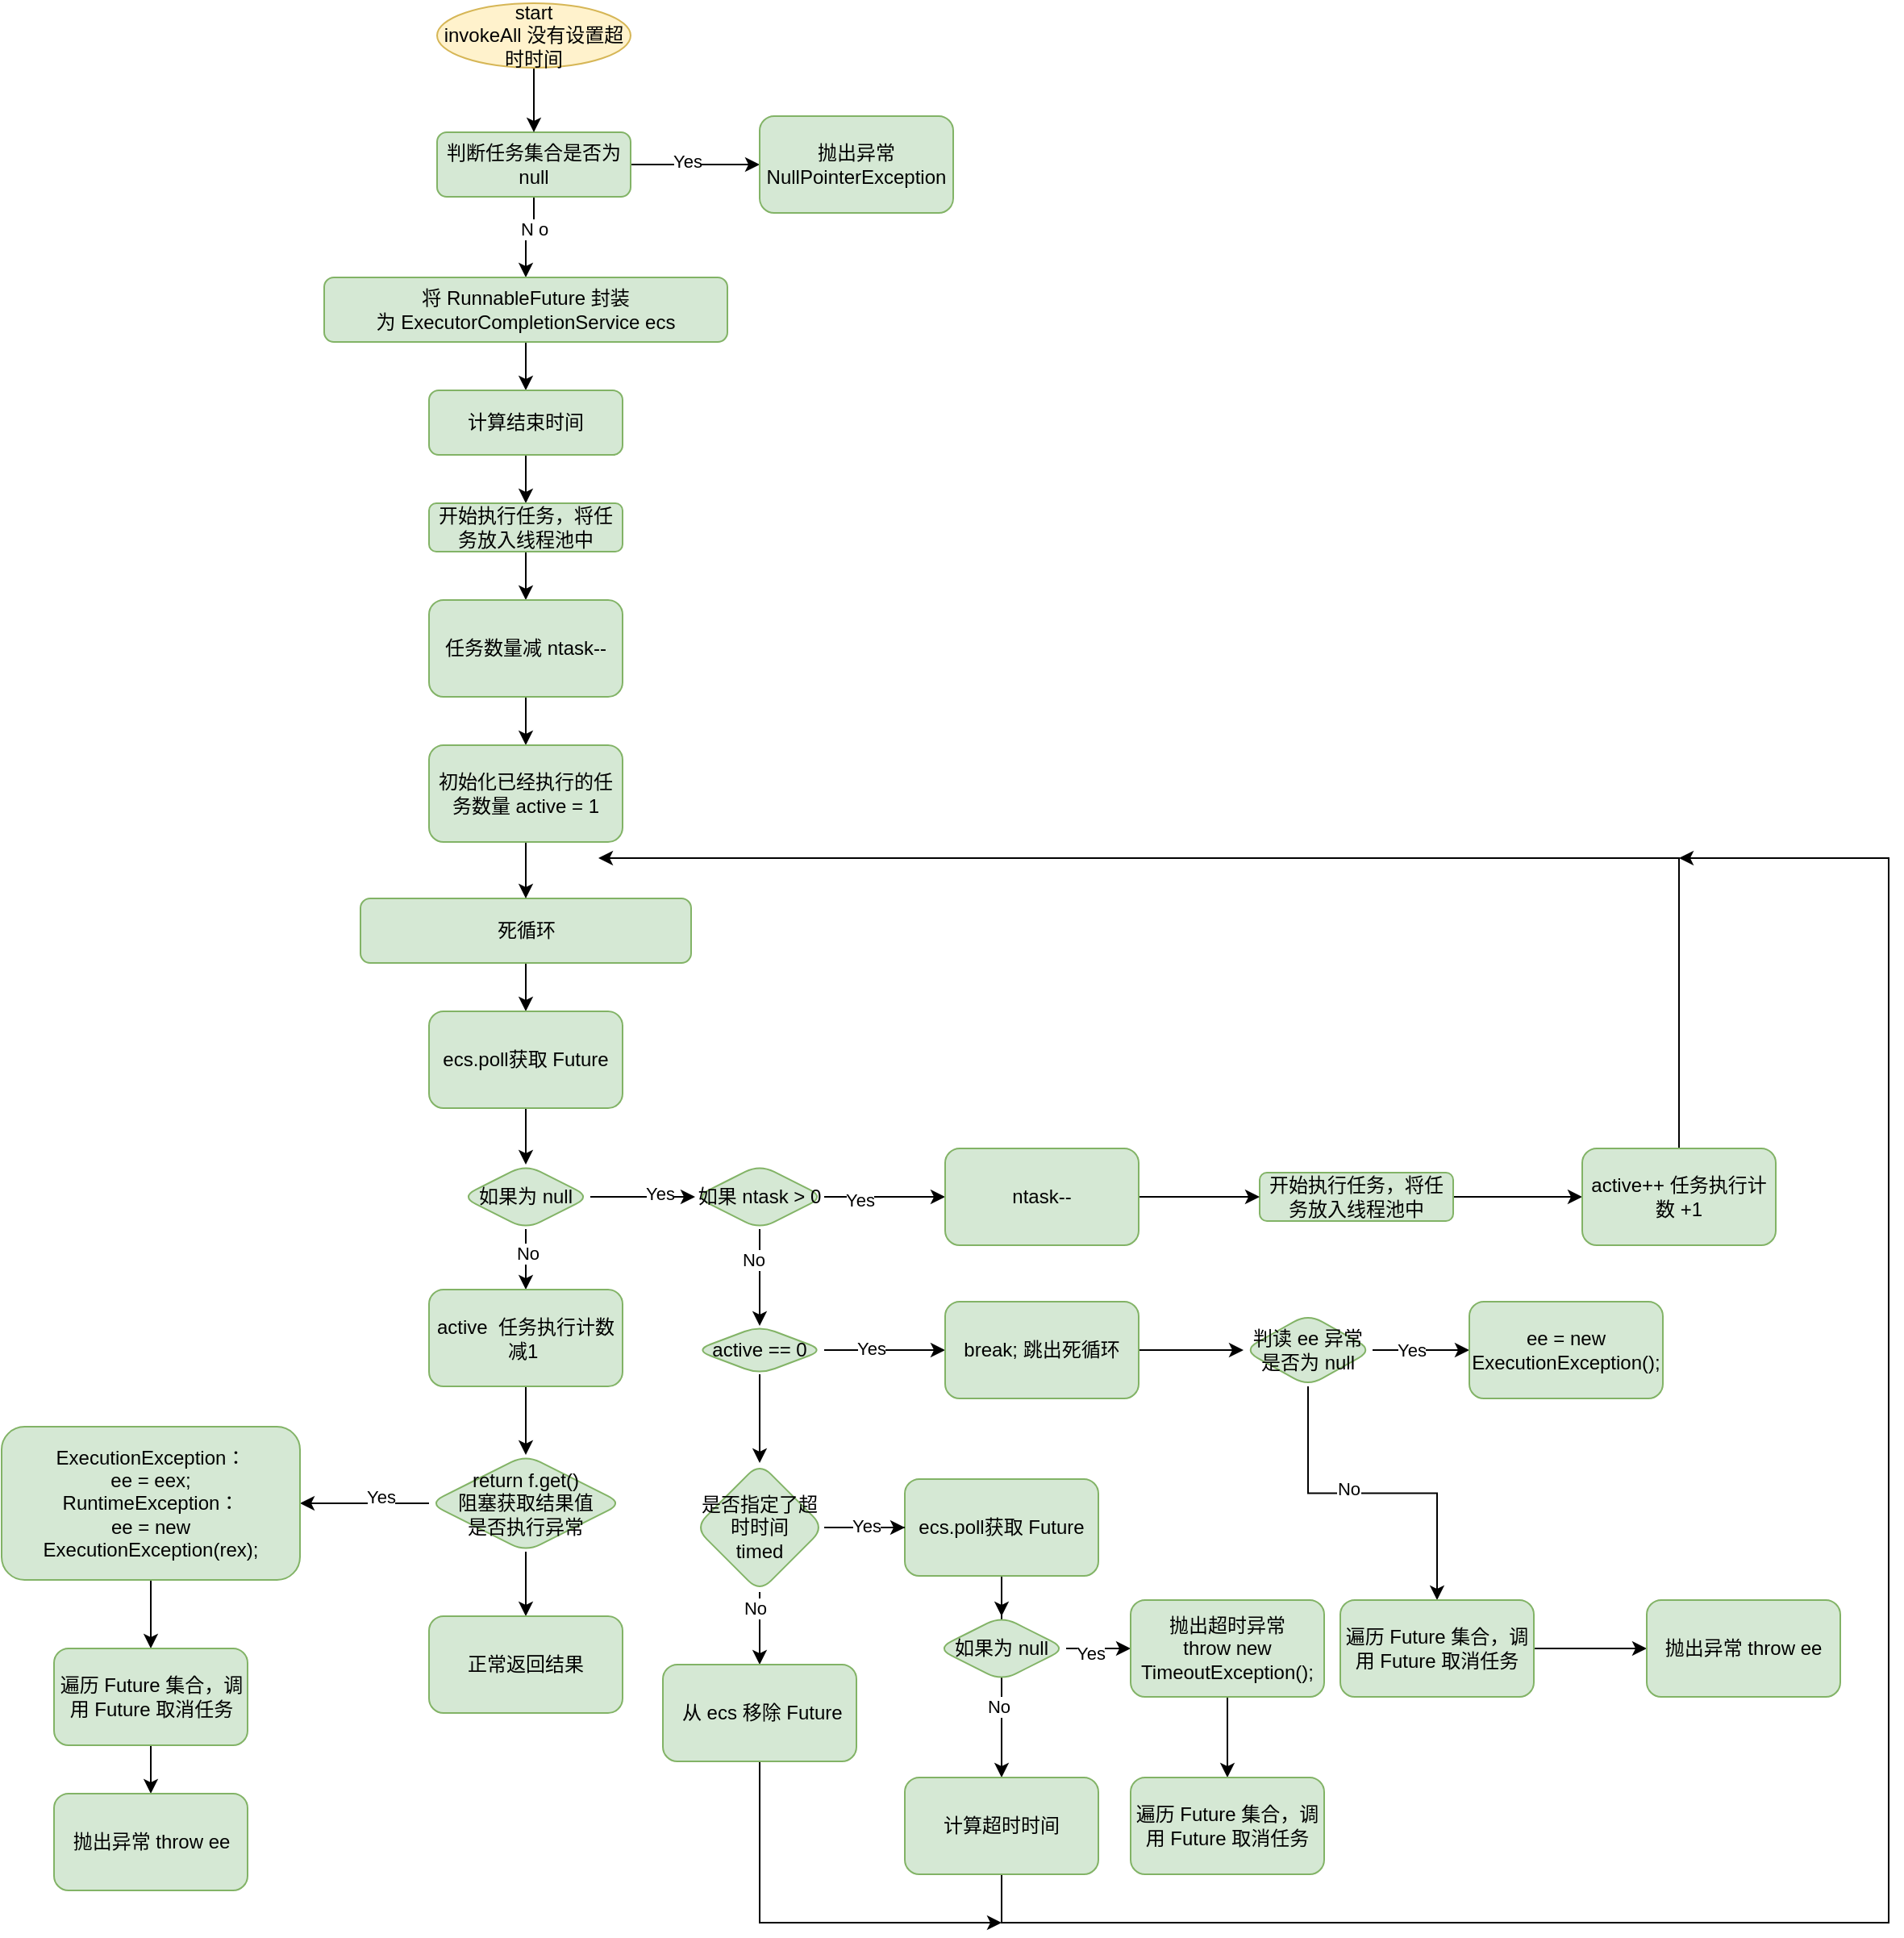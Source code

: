 <mxfile version="20.2.3" type="github">
  <diagram id="Ynf6QPGDEZ-ptIwz1Awv" name="第 1 页">
    <mxGraphModel dx="2125" dy="776" grid="1" gridSize="10" guides="1" tooltips="1" connect="1" arrows="1" fold="1" page="1" pageScale="1" pageWidth="827" pageHeight="1169" math="0" shadow="0">
      <root>
        <mxCell id="0" />
        <mxCell id="1" parent="0" />
        <mxCell id="_4qr_AEgsPWRSvo8s8fp-1" value="" style="edgeStyle=orthogonalEdgeStyle;rounded=0;orthogonalLoop=1;jettySize=auto;html=1;" edge="1" parent="1" source="_4qr_AEgsPWRSvo8s8fp-5" target="_4qr_AEgsPWRSvo8s8fp-8">
          <mxGeometry relative="1" as="geometry" />
        </mxCell>
        <mxCell id="_4qr_AEgsPWRSvo8s8fp-2" value="Yes" style="edgeLabel;html=1;align=center;verticalAlign=middle;resizable=0;points=[];" vertex="1" connectable="0" parent="_4qr_AEgsPWRSvo8s8fp-1">
          <mxGeometry x="-0.13" y="2" relative="1" as="geometry">
            <mxPoint as="offset" />
          </mxGeometry>
        </mxCell>
        <mxCell id="_4qr_AEgsPWRSvo8s8fp-3" value="" style="edgeStyle=orthogonalEdgeStyle;rounded=0;orthogonalLoop=1;jettySize=auto;html=1;" edge="1" parent="1" source="_4qr_AEgsPWRSvo8s8fp-5" target="_4qr_AEgsPWRSvo8s8fp-30">
          <mxGeometry relative="1" as="geometry" />
        </mxCell>
        <mxCell id="_4qr_AEgsPWRSvo8s8fp-4" value="N o" style="edgeLabel;html=1;align=center;verticalAlign=middle;resizable=0;points=[];" vertex="1" connectable="0" parent="_4qr_AEgsPWRSvo8s8fp-3">
          <mxGeometry x="-0.3" relative="1" as="geometry">
            <mxPoint as="offset" />
          </mxGeometry>
        </mxCell>
        <mxCell id="_4qr_AEgsPWRSvo8s8fp-5" value="判断任务集合是否为 null" style="rounded=1;whiteSpace=wrap;html=1;fillColor=#d5e8d4;strokeColor=#82b366;" vertex="1" parent="1">
          <mxGeometry x="110" y="110" width="120" height="40" as="geometry" />
        </mxCell>
        <mxCell id="_4qr_AEgsPWRSvo8s8fp-6" style="edgeStyle=orthogonalEdgeStyle;rounded=0;orthogonalLoop=1;jettySize=auto;html=1;exitX=0.5;exitY=1;exitDx=0;exitDy=0;entryX=0.5;entryY=0;entryDx=0;entryDy=0;" edge="1" parent="1" source="_4qr_AEgsPWRSvo8s8fp-7" target="_4qr_AEgsPWRSvo8s8fp-5">
          <mxGeometry relative="1" as="geometry" />
        </mxCell>
        <mxCell id="_4qr_AEgsPWRSvo8s8fp-7" value="start&lt;br&gt;invokeAll 没有设置超时时间" style="ellipse;whiteSpace=wrap;html=1;fillColor=#fff2cc;strokeColor=#d6b656;" vertex="1" parent="1">
          <mxGeometry x="110" y="30" width="120" height="40" as="geometry" />
        </mxCell>
        <mxCell id="_4qr_AEgsPWRSvo8s8fp-8" value="抛出异常NullPointerException" style="whiteSpace=wrap;html=1;fillColor=#d5e8d4;strokeColor=#82b366;rounded=1;" vertex="1" parent="1">
          <mxGeometry x="310" y="100" width="120" height="60" as="geometry" />
        </mxCell>
        <mxCell id="_4qr_AEgsPWRSvo8s8fp-45" value="" style="edgeStyle=orthogonalEdgeStyle;rounded=0;orthogonalLoop=1;jettySize=auto;html=1;" edge="1" parent="1" source="_4qr_AEgsPWRSvo8s8fp-30" target="_4qr_AEgsPWRSvo8s8fp-44">
          <mxGeometry relative="1" as="geometry" />
        </mxCell>
        <mxCell id="_4qr_AEgsPWRSvo8s8fp-30" value="将 RunnableFuture 封装为&amp;nbsp;ExecutorCompletionService ecs" style="whiteSpace=wrap;html=1;fillColor=#d5e8d4;strokeColor=#82b366;rounded=1;" vertex="1" parent="1">
          <mxGeometry x="40" y="200" width="250" height="40" as="geometry" />
        </mxCell>
        <mxCell id="_4qr_AEgsPWRSvo8s8fp-54" value="" style="edgeStyle=orthogonalEdgeStyle;rounded=0;orthogonalLoop=1;jettySize=auto;html=1;" edge="1" parent="1" source="_4qr_AEgsPWRSvo8s8fp-44" target="_4qr_AEgsPWRSvo8s8fp-53">
          <mxGeometry relative="1" as="geometry" />
        </mxCell>
        <mxCell id="_4qr_AEgsPWRSvo8s8fp-44" value="计算结束时间" style="whiteSpace=wrap;html=1;fillColor=#d5e8d4;strokeColor=#82b366;rounded=1;" vertex="1" parent="1">
          <mxGeometry x="105" y="270" width="120" height="40" as="geometry" />
        </mxCell>
        <mxCell id="_4qr_AEgsPWRSvo8s8fp-52" value="" style="edgeStyle=orthogonalEdgeStyle;rounded=0;orthogonalLoop=1;jettySize=auto;html=1;" edge="1" parent="1" source="_4qr_AEgsPWRSvo8s8fp-46" target="_4qr_AEgsPWRSvo8s8fp-51">
          <mxGeometry relative="1" as="geometry" />
        </mxCell>
        <mxCell id="_4qr_AEgsPWRSvo8s8fp-46" value="死循环" style="whiteSpace=wrap;html=1;fillColor=#d5e8d4;strokeColor=#82b366;rounded=1;" vertex="1" parent="1">
          <mxGeometry x="62.5" y="585" width="205" height="40" as="geometry" />
        </mxCell>
        <mxCell id="_4qr_AEgsPWRSvo8s8fp-61" value="" style="edgeStyle=orthogonalEdgeStyle;rounded=0;orthogonalLoop=1;jettySize=auto;html=1;" edge="1" parent="1" source="_4qr_AEgsPWRSvo8s8fp-51" target="_4qr_AEgsPWRSvo8s8fp-60">
          <mxGeometry relative="1" as="geometry" />
        </mxCell>
        <mxCell id="_4qr_AEgsPWRSvo8s8fp-51" value="ecs.poll获取 Future" style="whiteSpace=wrap;html=1;fillColor=#d5e8d4;strokeColor=#82b366;rounded=1;" vertex="1" parent="1">
          <mxGeometry x="105" y="655" width="120" height="60" as="geometry" />
        </mxCell>
        <mxCell id="_4qr_AEgsPWRSvo8s8fp-56" value="" style="edgeStyle=orthogonalEdgeStyle;rounded=0;orthogonalLoop=1;jettySize=auto;html=1;" edge="1" parent="1" source="_4qr_AEgsPWRSvo8s8fp-53" target="_4qr_AEgsPWRSvo8s8fp-55">
          <mxGeometry relative="1" as="geometry" />
        </mxCell>
        <mxCell id="_4qr_AEgsPWRSvo8s8fp-53" value="开始执行任务，将任务放入线程池中" style="whiteSpace=wrap;html=1;fillColor=#d5e8d4;strokeColor=#82b366;rounded=1;" vertex="1" parent="1">
          <mxGeometry x="105" y="340" width="120" height="30" as="geometry" />
        </mxCell>
        <mxCell id="_4qr_AEgsPWRSvo8s8fp-58" value="" style="edgeStyle=orthogonalEdgeStyle;rounded=0;orthogonalLoop=1;jettySize=auto;html=1;" edge="1" parent="1" source="_4qr_AEgsPWRSvo8s8fp-55" target="_4qr_AEgsPWRSvo8s8fp-57">
          <mxGeometry relative="1" as="geometry" />
        </mxCell>
        <mxCell id="_4qr_AEgsPWRSvo8s8fp-55" value="任务数量减 ntask--" style="whiteSpace=wrap;html=1;fillColor=#d5e8d4;strokeColor=#82b366;rounded=1;" vertex="1" parent="1">
          <mxGeometry x="105" y="400" width="120" height="60" as="geometry" />
        </mxCell>
        <mxCell id="_4qr_AEgsPWRSvo8s8fp-59" style="edgeStyle=orthogonalEdgeStyle;rounded=0;orthogonalLoop=1;jettySize=auto;html=1;entryX=0.5;entryY=0;entryDx=0;entryDy=0;" edge="1" parent="1" source="_4qr_AEgsPWRSvo8s8fp-57" target="_4qr_AEgsPWRSvo8s8fp-46">
          <mxGeometry relative="1" as="geometry" />
        </mxCell>
        <mxCell id="_4qr_AEgsPWRSvo8s8fp-57" value="初始化已经执行的任务数量 active = 1" style="whiteSpace=wrap;html=1;fillColor=#d5e8d4;strokeColor=#82b366;rounded=1;" vertex="1" parent="1">
          <mxGeometry x="105" y="490" width="120" height="60" as="geometry" />
        </mxCell>
        <mxCell id="_4qr_AEgsPWRSvo8s8fp-66" value="" style="edgeStyle=orthogonalEdgeStyle;rounded=0;orthogonalLoop=1;jettySize=auto;html=1;" edge="1" parent="1" source="_4qr_AEgsPWRSvo8s8fp-60" target="_4qr_AEgsPWRSvo8s8fp-65">
          <mxGeometry relative="1" as="geometry" />
        </mxCell>
        <mxCell id="_4qr_AEgsPWRSvo8s8fp-91" value="Yes" style="edgeLabel;html=1;align=center;verticalAlign=middle;resizable=0;points=[];" vertex="1" connectable="0" parent="_4qr_AEgsPWRSvo8s8fp-66">
          <mxGeometry x="0.3" y="2" relative="1" as="geometry">
            <mxPoint as="offset" />
          </mxGeometry>
        </mxCell>
        <mxCell id="_4qr_AEgsPWRSvo8s8fp-126" value="" style="edgeStyle=orthogonalEdgeStyle;rounded=0;orthogonalLoop=1;jettySize=auto;html=1;" edge="1" parent="1" source="_4qr_AEgsPWRSvo8s8fp-60" target="_4qr_AEgsPWRSvo8s8fp-125">
          <mxGeometry relative="1" as="geometry" />
        </mxCell>
        <mxCell id="_4qr_AEgsPWRSvo8s8fp-127" value="No" style="edgeLabel;html=1;align=center;verticalAlign=middle;resizable=0;points=[];" vertex="1" connectable="0" parent="_4qr_AEgsPWRSvo8s8fp-126">
          <mxGeometry x="-0.318" y="1" relative="1" as="geometry">
            <mxPoint as="offset" />
          </mxGeometry>
        </mxCell>
        <mxCell id="_4qr_AEgsPWRSvo8s8fp-60" value="如果为 null" style="rhombus;whiteSpace=wrap;html=1;fillColor=#d5e8d4;strokeColor=#82b366;rounded=1;" vertex="1" parent="1">
          <mxGeometry x="125" y="750" width="80" height="40" as="geometry" />
        </mxCell>
        <mxCell id="_4qr_AEgsPWRSvo8s8fp-90" value="" style="edgeStyle=orthogonalEdgeStyle;rounded=0;orthogonalLoop=1;jettySize=auto;html=1;" edge="1" parent="1" source="_4qr_AEgsPWRSvo8s8fp-62" target="_4qr_AEgsPWRSvo8s8fp-89">
          <mxGeometry relative="1" as="geometry" />
        </mxCell>
        <mxCell id="_4qr_AEgsPWRSvo8s8fp-62" value="开始执行任务，将任务放入线程池中" style="whiteSpace=wrap;html=1;fillColor=#d5e8d4;strokeColor=#82b366;rounded=1;" vertex="1" parent="1">
          <mxGeometry x="620" y="755" width="120" height="30" as="geometry" />
        </mxCell>
        <mxCell id="_4qr_AEgsPWRSvo8s8fp-68" value="" style="edgeStyle=orthogonalEdgeStyle;rounded=0;orthogonalLoop=1;jettySize=auto;html=1;" edge="1" parent="1" source="_4qr_AEgsPWRSvo8s8fp-65" target="_4qr_AEgsPWRSvo8s8fp-67">
          <mxGeometry relative="1" as="geometry" />
        </mxCell>
        <mxCell id="_4qr_AEgsPWRSvo8s8fp-69" value="Yes" style="edgeLabel;html=1;align=center;verticalAlign=middle;resizable=0;points=[];" vertex="1" connectable="0" parent="_4qr_AEgsPWRSvo8s8fp-68">
          <mxGeometry x="-0.433" y="-1" relative="1" as="geometry">
            <mxPoint y="1" as="offset" />
          </mxGeometry>
        </mxCell>
        <mxCell id="_4qr_AEgsPWRSvo8s8fp-73" value="" style="edgeStyle=orthogonalEdgeStyle;rounded=0;orthogonalLoop=1;jettySize=auto;html=1;" edge="1" parent="1" source="_4qr_AEgsPWRSvo8s8fp-65" target="_4qr_AEgsPWRSvo8s8fp-72">
          <mxGeometry relative="1" as="geometry" />
        </mxCell>
        <mxCell id="_4qr_AEgsPWRSvo8s8fp-92" value="No" style="edgeLabel;html=1;align=center;verticalAlign=middle;resizable=0;points=[];" vertex="1" connectable="0" parent="_4qr_AEgsPWRSvo8s8fp-73">
          <mxGeometry x="-0.367" y="-4" relative="1" as="geometry">
            <mxPoint as="offset" />
          </mxGeometry>
        </mxCell>
        <mxCell id="_4qr_AEgsPWRSvo8s8fp-65" value="如果 ntask &amp;gt; 0" style="rhombus;whiteSpace=wrap;html=1;fillColor=#d5e8d4;strokeColor=#82b366;rounded=1;" vertex="1" parent="1">
          <mxGeometry x="270" y="750" width="80" height="40" as="geometry" />
        </mxCell>
        <mxCell id="_4qr_AEgsPWRSvo8s8fp-88" style="edgeStyle=orthogonalEdgeStyle;rounded=0;orthogonalLoop=1;jettySize=auto;html=1;exitX=1;exitY=0.5;exitDx=0;exitDy=0;entryX=0;entryY=0.5;entryDx=0;entryDy=0;" edge="1" parent="1" source="_4qr_AEgsPWRSvo8s8fp-67" target="_4qr_AEgsPWRSvo8s8fp-62">
          <mxGeometry relative="1" as="geometry" />
        </mxCell>
        <mxCell id="_4qr_AEgsPWRSvo8s8fp-67" value="ntask--" style="whiteSpace=wrap;html=1;fillColor=#d5e8d4;strokeColor=#82b366;rounded=1;" vertex="1" parent="1">
          <mxGeometry x="425" y="740" width="120" height="60" as="geometry" />
        </mxCell>
        <mxCell id="_4qr_AEgsPWRSvo8s8fp-75" value="" style="edgeStyle=orthogonalEdgeStyle;rounded=0;orthogonalLoop=1;jettySize=auto;html=1;" edge="1" parent="1" source="_4qr_AEgsPWRSvo8s8fp-72" target="_4qr_AEgsPWRSvo8s8fp-74">
          <mxGeometry relative="1" as="geometry" />
        </mxCell>
        <mxCell id="_4qr_AEgsPWRSvo8s8fp-93" value="Yes" style="edgeLabel;html=1;align=center;verticalAlign=middle;resizable=0;points=[];" vertex="1" connectable="0" parent="_4qr_AEgsPWRSvo8s8fp-75">
          <mxGeometry x="-0.233" y="2" relative="1" as="geometry">
            <mxPoint y="1" as="offset" />
          </mxGeometry>
        </mxCell>
        <mxCell id="_4qr_AEgsPWRSvo8s8fp-95" value="" style="edgeStyle=orthogonalEdgeStyle;rounded=0;orthogonalLoop=1;jettySize=auto;html=1;" edge="1" parent="1" source="_4qr_AEgsPWRSvo8s8fp-72" target="_4qr_AEgsPWRSvo8s8fp-94">
          <mxGeometry relative="1" as="geometry" />
        </mxCell>
        <mxCell id="_4qr_AEgsPWRSvo8s8fp-72" value="active == 0" style="rhombus;whiteSpace=wrap;html=1;fillColor=#d5e8d4;strokeColor=#82b366;rounded=1;" vertex="1" parent="1">
          <mxGeometry x="270" y="850" width="80" height="30" as="geometry" />
        </mxCell>
        <mxCell id="_4qr_AEgsPWRSvo8s8fp-79" value="" style="edgeStyle=orthogonalEdgeStyle;rounded=0;orthogonalLoop=1;jettySize=auto;html=1;" edge="1" parent="1" source="_4qr_AEgsPWRSvo8s8fp-74" target="_4qr_AEgsPWRSvo8s8fp-78">
          <mxGeometry relative="1" as="geometry" />
        </mxCell>
        <mxCell id="_4qr_AEgsPWRSvo8s8fp-74" value="break; 跳出死循环" style="whiteSpace=wrap;html=1;fillColor=#d5e8d4;strokeColor=#82b366;rounded=1;" vertex="1" parent="1">
          <mxGeometry x="425" y="835" width="120" height="60" as="geometry" />
        </mxCell>
        <mxCell id="_4qr_AEgsPWRSvo8s8fp-81" value="" style="edgeStyle=orthogonalEdgeStyle;rounded=0;orthogonalLoop=1;jettySize=auto;html=1;" edge="1" parent="1" source="_4qr_AEgsPWRSvo8s8fp-78" target="_4qr_AEgsPWRSvo8s8fp-80">
          <mxGeometry relative="1" as="geometry" />
        </mxCell>
        <mxCell id="_4qr_AEgsPWRSvo8s8fp-82" value="Yes" style="edgeLabel;html=1;align=center;verticalAlign=middle;resizable=0;points=[];" vertex="1" connectable="0" parent="_4qr_AEgsPWRSvo8s8fp-81">
          <mxGeometry x="-0.2" relative="1" as="geometry">
            <mxPoint as="offset" />
          </mxGeometry>
        </mxCell>
        <mxCell id="_4qr_AEgsPWRSvo8s8fp-84" value="" style="edgeStyle=orthogonalEdgeStyle;rounded=0;orthogonalLoop=1;jettySize=auto;html=1;" edge="1" parent="1" source="_4qr_AEgsPWRSvo8s8fp-78" target="_4qr_AEgsPWRSvo8s8fp-83">
          <mxGeometry relative="1" as="geometry" />
        </mxCell>
        <mxCell id="_4qr_AEgsPWRSvo8s8fp-87" value="No" style="edgeLabel;html=1;align=center;verticalAlign=middle;resizable=0;points=[];" vertex="1" connectable="0" parent="_4qr_AEgsPWRSvo8s8fp-84">
          <mxGeometry x="-0.15" y="3" relative="1" as="geometry">
            <mxPoint as="offset" />
          </mxGeometry>
        </mxCell>
        <mxCell id="_4qr_AEgsPWRSvo8s8fp-78" value="判读 ee 异常是否为 null" style="rhombus;whiteSpace=wrap;html=1;fillColor=#d5e8d4;strokeColor=#82b366;rounded=1;" vertex="1" parent="1">
          <mxGeometry x="610" y="842.5" width="80" height="45" as="geometry" />
        </mxCell>
        <mxCell id="_4qr_AEgsPWRSvo8s8fp-80" value="ee = new ExecutionException();" style="whiteSpace=wrap;html=1;fillColor=#d5e8d4;strokeColor=#82b366;rounded=1;" vertex="1" parent="1">
          <mxGeometry x="750" y="835" width="120" height="60" as="geometry" />
        </mxCell>
        <mxCell id="_4qr_AEgsPWRSvo8s8fp-86" value="" style="edgeStyle=orthogonalEdgeStyle;rounded=0;orthogonalLoop=1;jettySize=auto;html=1;" edge="1" parent="1" source="_4qr_AEgsPWRSvo8s8fp-83" target="_4qr_AEgsPWRSvo8s8fp-85">
          <mxGeometry relative="1" as="geometry" />
        </mxCell>
        <mxCell id="_4qr_AEgsPWRSvo8s8fp-83" value="遍历 Future 集合，调用 Future 取消任务" style="whiteSpace=wrap;html=1;fillColor=#d5e8d4;strokeColor=#82b366;rounded=1;" vertex="1" parent="1">
          <mxGeometry x="670" y="1020" width="120" height="60" as="geometry" />
        </mxCell>
        <mxCell id="_4qr_AEgsPWRSvo8s8fp-85" value="抛出异常 throw ee" style="whiteSpace=wrap;html=1;fillColor=#d5e8d4;strokeColor=#82b366;rounded=1;" vertex="1" parent="1">
          <mxGeometry x="860" y="1020" width="120" height="60" as="geometry" />
        </mxCell>
        <mxCell id="_4qr_AEgsPWRSvo8s8fp-106" style="edgeStyle=orthogonalEdgeStyle;rounded=0;orthogonalLoop=1;jettySize=auto;html=1;" edge="1" parent="1" source="_4qr_AEgsPWRSvo8s8fp-89">
          <mxGeometry relative="1" as="geometry">
            <mxPoint x="210" y="560" as="targetPoint" />
            <Array as="points">
              <mxPoint x="880" y="560" />
            </Array>
          </mxGeometry>
        </mxCell>
        <mxCell id="_4qr_AEgsPWRSvo8s8fp-89" value="active++ 任务执行计数 +1" style="whiteSpace=wrap;html=1;fillColor=#d5e8d4;strokeColor=#82b366;rounded=1;" vertex="1" parent="1">
          <mxGeometry x="820" y="740" width="120" height="60" as="geometry" />
        </mxCell>
        <mxCell id="_4qr_AEgsPWRSvo8s8fp-97" style="edgeStyle=orthogonalEdgeStyle;rounded=0;orthogonalLoop=1;jettySize=auto;html=1;entryX=0;entryY=0.5;entryDx=0;entryDy=0;" edge="1" parent="1" source="_4qr_AEgsPWRSvo8s8fp-94" target="_4qr_AEgsPWRSvo8s8fp-96">
          <mxGeometry relative="1" as="geometry" />
        </mxCell>
        <mxCell id="_4qr_AEgsPWRSvo8s8fp-104" value="" style="edgeStyle=orthogonalEdgeStyle;rounded=0;orthogonalLoop=1;jettySize=auto;html=1;startArrow=none;" edge="1" parent="1" source="_4qr_AEgsPWRSvo8s8fp-96" target="_4qr_AEgsPWRSvo8s8fp-103">
          <mxGeometry relative="1" as="geometry" />
        </mxCell>
        <mxCell id="_4qr_AEgsPWRSvo8s8fp-124" value="No" style="edgeLabel;html=1;align=center;verticalAlign=middle;resizable=0;points=[];" vertex="1" connectable="0" parent="_4qr_AEgsPWRSvo8s8fp-104">
          <mxGeometry x="0.288" y="-2" relative="1" as="geometry">
            <mxPoint as="offset" />
          </mxGeometry>
        </mxCell>
        <mxCell id="_4qr_AEgsPWRSvo8s8fp-120" value="" style="edgeStyle=orthogonalEdgeStyle;rounded=0;orthogonalLoop=1;jettySize=auto;html=1;" edge="1" parent="1" source="_4qr_AEgsPWRSvo8s8fp-94" target="_4qr_AEgsPWRSvo8s8fp-119">
          <mxGeometry relative="1" as="geometry" />
        </mxCell>
        <mxCell id="_4qr_AEgsPWRSvo8s8fp-121" value="No" style="edgeLabel;html=1;align=center;verticalAlign=middle;resizable=0;points=[];" vertex="1" connectable="0" parent="_4qr_AEgsPWRSvo8s8fp-120">
          <mxGeometry x="-0.556" y="-3" relative="1" as="geometry">
            <mxPoint as="offset" />
          </mxGeometry>
        </mxCell>
        <mxCell id="_4qr_AEgsPWRSvo8s8fp-94" value="是否指定了超时时间&lt;br&gt;timed" style="rhombus;whiteSpace=wrap;html=1;fillColor=#d5e8d4;strokeColor=#82b366;rounded=1;" vertex="1" parent="1">
          <mxGeometry x="270" y="935" width="80" height="80" as="geometry" />
        </mxCell>
        <mxCell id="_4qr_AEgsPWRSvo8s8fp-100" style="edgeStyle=orthogonalEdgeStyle;rounded=0;orthogonalLoop=1;jettySize=auto;html=1;entryX=0.5;entryY=0;entryDx=0;entryDy=0;" edge="1" parent="1" source="_4qr_AEgsPWRSvo8s8fp-96" target="_4qr_AEgsPWRSvo8s8fp-99">
          <mxGeometry relative="1" as="geometry" />
        </mxCell>
        <mxCell id="_4qr_AEgsPWRSvo8s8fp-102" value="" style="edgeStyle=orthogonalEdgeStyle;rounded=0;orthogonalLoop=1;jettySize=auto;html=1;exitX=1;exitY=0.5;exitDx=0;exitDy=0;" edge="1" parent="1" source="_4qr_AEgsPWRSvo8s8fp-99" target="_4qr_AEgsPWRSvo8s8fp-101">
          <mxGeometry relative="1" as="geometry" />
        </mxCell>
        <mxCell id="_4qr_AEgsPWRSvo8s8fp-123" value="Yes" style="edgeLabel;html=1;align=center;verticalAlign=middle;resizable=0;points=[];" vertex="1" connectable="0" parent="_4qr_AEgsPWRSvo8s8fp-102">
          <mxGeometry x="-0.25" y="-2" relative="1" as="geometry">
            <mxPoint y="1" as="offset" />
          </mxGeometry>
        </mxCell>
        <mxCell id="_4qr_AEgsPWRSvo8s8fp-99" value="如果为 null" style="rhombus;whiteSpace=wrap;html=1;fillColor=#d5e8d4;strokeColor=#82b366;rounded=1;" vertex="1" parent="1">
          <mxGeometry x="420" y="1030" width="80" height="40" as="geometry" />
        </mxCell>
        <mxCell id="_4qr_AEgsPWRSvo8s8fp-110" style="edgeStyle=orthogonalEdgeStyle;rounded=0;orthogonalLoop=1;jettySize=auto;html=1;entryX=0.5;entryY=0;entryDx=0;entryDy=0;" edge="1" parent="1" source="_4qr_AEgsPWRSvo8s8fp-101" target="_4qr_AEgsPWRSvo8s8fp-111">
          <mxGeometry relative="1" as="geometry">
            <mxPoint x="640" y="1150" as="targetPoint" />
          </mxGeometry>
        </mxCell>
        <mxCell id="_4qr_AEgsPWRSvo8s8fp-101" value="抛出超时异常&lt;br&gt;throw new TimeoutException();" style="whiteSpace=wrap;html=1;fillColor=#d5e8d4;strokeColor=#82b366;rounded=1;" vertex="1" parent="1">
          <mxGeometry x="540" y="1020" width="120" height="60" as="geometry" />
        </mxCell>
        <mxCell id="_4qr_AEgsPWRSvo8s8fp-112" style="edgeStyle=orthogonalEdgeStyle;rounded=0;orthogonalLoop=1;jettySize=auto;html=1;exitX=0.5;exitY=1;exitDx=0;exitDy=0;" edge="1" parent="1" source="_4qr_AEgsPWRSvo8s8fp-103">
          <mxGeometry relative="1" as="geometry">
            <mxPoint x="880" y="560" as="targetPoint" />
            <Array as="points">
              <mxPoint x="460" y="1220" />
              <mxPoint x="1010" y="1220" />
              <mxPoint x="1010" y="560" />
            </Array>
          </mxGeometry>
        </mxCell>
        <mxCell id="_4qr_AEgsPWRSvo8s8fp-103" value="计算超时时间" style="whiteSpace=wrap;html=1;fillColor=#d5e8d4;strokeColor=#82b366;rounded=1;" vertex="1" parent="1">
          <mxGeometry x="400" y="1130" width="120" height="60" as="geometry" />
        </mxCell>
        <mxCell id="_4qr_AEgsPWRSvo8s8fp-96" value="ecs.poll获取 Future" style="whiteSpace=wrap;html=1;fillColor=#d5e8d4;strokeColor=#82b366;rounded=1;" vertex="1" parent="1">
          <mxGeometry x="400" y="945" width="120" height="60" as="geometry" />
        </mxCell>
        <mxCell id="_4qr_AEgsPWRSvo8s8fp-108" value="" style="edgeStyle=orthogonalEdgeStyle;rounded=0;orthogonalLoop=1;jettySize=auto;html=1;endArrow=none;" edge="1" parent="1" source="_4qr_AEgsPWRSvo8s8fp-94" target="_4qr_AEgsPWRSvo8s8fp-96">
          <mxGeometry relative="1" as="geometry">
            <mxPoint x="365" y="975" as="sourcePoint" />
            <mxPoint x="474" y="1190" as="targetPoint" />
          </mxGeometry>
        </mxCell>
        <mxCell id="_4qr_AEgsPWRSvo8s8fp-114" value="Yes" style="edgeLabel;html=1;align=center;verticalAlign=middle;resizable=0;points=[];" vertex="1" connectable="0" parent="_4qr_AEgsPWRSvo8s8fp-108">
          <mxGeometry x="0.04" y="1" relative="1" as="geometry">
            <mxPoint as="offset" />
          </mxGeometry>
        </mxCell>
        <mxCell id="_4qr_AEgsPWRSvo8s8fp-111" value="遍历 Future 集合，调用 Future 取消任务" style="whiteSpace=wrap;html=1;fillColor=#d5e8d4;strokeColor=#82b366;rounded=1;" vertex="1" parent="1">
          <mxGeometry x="540" y="1130" width="120" height="60" as="geometry" />
        </mxCell>
        <mxCell id="_4qr_AEgsPWRSvo8s8fp-122" style="edgeStyle=orthogonalEdgeStyle;rounded=0;orthogonalLoop=1;jettySize=auto;html=1;" edge="1" parent="1" source="_4qr_AEgsPWRSvo8s8fp-119">
          <mxGeometry relative="1" as="geometry">
            <mxPoint x="460" y="1220" as="targetPoint" />
            <Array as="points">
              <mxPoint x="310" y="1220" />
            </Array>
          </mxGeometry>
        </mxCell>
        <mxCell id="_4qr_AEgsPWRSvo8s8fp-119" value="&amp;nbsp;从 ecs 移除 Future" style="whiteSpace=wrap;html=1;fillColor=#d5e8d4;strokeColor=#82b366;rounded=1;" vertex="1" parent="1">
          <mxGeometry x="250" y="1060" width="120" height="60" as="geometry" />
        </mxCell>
        <mxCell id="_4qr_AEgsPWRSvo8s8fp-129" value="" style="edgeStyle=orthogonalEdgeStyle;rounded=0;orthogonalLoop=1;jettySize=auto;html=1;" edge="1" parent="1" source="_4qr_AEgsPWRSvo8s8fp-125" target="_4qr_AEgsPWRSvo8s8fp-128">
          <mxGeometry relative="1" as="geometry" />
        </mxCell>
        <mxCell id="_4qr_AEgsPWRSvo8s8fp-125" value="active&amp;nbsp; 任务执行计数减1&amp;nbsp;" style="whiteSpace=wrap;html=1;fillColor=#d5e8d4;strokeColor=#82b366;rounded=1;" vertex="1" parent="1">
          <mxGeometry x="105" y="827.5" width="120" height="60" as="geometry" />
        </mxCell>
        <mxCell id="_4qr_AEgsPWRSvo8s8fp-131" value="" style="edgeStyle=orthogonalEdgeStyle;rounded=0;orthogonalLoop=1;jettySize=auto;html=1;" edge="1" parent="1" source="_4qr_AEgsPWRSvo8s8fp-128" target="_4qr_AEgsPWRSvo8s8fp-130">
          <mxGeometry relative="1" as="geometry" />
        </mxCell>
        <mxCell id="_4qr_AEgsPWRSvo8s8fp-132" value="Yes" style="edgeLabel;html=1;align=center;verticalAlign=middle;resizable=0;points=[];" vertex="1" connectable="0" parent="_4qr_AEgsPWRSvo8s8fp-131">
          <mxGeometry x="-0.25" y="-4" relative="1" as="geometry">
            <mxPoint as="offset" />
          </mxGeometry>
        </mxCell>
        <mxCell id="_4qr_AEgsPWRSvo8s8fp-139" value="" style="edgeStyle=orthogonalEdgeStyle;rounded=0;orthogonalLoop=1;jettySize=auto;html=1;" edge="1" parent="1" source="_4qr_AEgsPWRSvo8s8fp-128" target="_4qr_AEgsPWRSvo8s8fp-138">
          <mxGeometry relative="1" as="geometry" />
        </mxCell>
        <mxCell id="_4qr_AEgsPWRSvo8s8fp-128" value="return f.get()&lt;br&gt;阻塞获取结果值&lt;br&gt;是否执行异常" style="rhombus;whiteSpace=wrap;html=1;fillColor=#d5e8d4;strokeColor=#82b366;rounded=1;" vertex="1" parent="1">
          <mxGeometry x="105" y="930" width="120" height="60" as="geometry" />
        </mxCell>
        <mxCell id="_4qr_AEgsPWRSvo8s8fp-135" style="edgeStyle=orthogonalEdgeStyle;rounded=0;orthogonalLoop=1;jettySize=auto;html=1;entryX=0.5;entryY=0;entryDx=0;entryDy=0;" edge="1" parent="1" source="_4qr_AEgsPWRSvo8s8fp-130" target="_4qr_AEgsPWRSvo8s8fp-134">
          <mxGeometry relative="1" as="geometry" />
        </mxCell>
        <mxCell id="_4qr_AEgsPWRSvo8s8fp-130" value="ExecutionException：&lt;br&gt;ee = eex;&lt;br&gt;RuntimeException：&lt;br&gt;ee = new ExecutionException(rex);" style="whiteSpace=wrap;html=1;fillColor=#d5e8d4;strokeColor=#82b366;rounded=1;" vertex="1" parent="1">
          <mxGeometry x="-160" y="912.5" width="185" height="95" as="geometry" />
        </mxCell>
        <mxCell id="_4qr_AEgsPWRSvo8s8fp-137" style="edgeStyle=orthogonalEdgeStyle;rounded=0;orthogonalLoop=1;jettySize=auto;html=1;exitX=0.5;exitY=1;exitDx=0;exitDy=0;entryX=0.5;entryY=0;entryDx=0;entryDy=0;" edge="1" parent="1" source="_4qr_AEgsPWRSvo8s8fp-134" target="_4qr_AEgsPWRSvo8s8fp-136">
          <mxGeometry relative="1" as="geometry" />
        </mxCell>
        <mxCell id="_4qr_AEgsPWRSvo8s8fp-134" value="遍历 Future 集合，调用 Future 取消任务" style="whiteSpace=wrap;html=1;fillColor=#d5e8d4;strokeColor=#82b366;rounded=1;" vertex="1" parent="1">
          <mxGeometry x="-127.5" y="1050" width="120" height="60" as="geometry" />
        </mxCell>
        <mxCell id="_4qr_AEgsPWRSvo8s8fp-136" value="抛出异常 throw ee" style="whiteSpace=wrap;html=1;fillColor=#d5e8d4;strokeColor=#82b366;rounded=1;" vertex="1" parent="1">
          <mxGeometry x="-127.5" y="1140" width="120" height="60" as="geometry" />
        </mxCell>
        <mxCell id="_4qr_AEgsPWRSvo8s8fp-138" value="正常返回结果" style="whiteSpace=wrap;html=1;fillColor=#d5e8d4;strokeColor=#82b366;rounded=1;" vertex="1" parent="1">
          <mxGeometry x="105" y="1030" width="120" height="60" as="geometry" />
        </mxCell>
      </root>
    </mxGraphModel>
  </diagram>
</mxfile>

